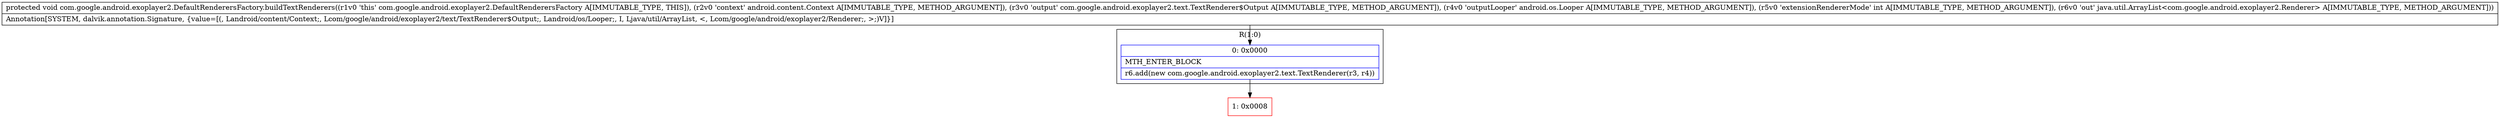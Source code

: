 digraph "CFG forcom.google.android.exoplayer2.DefaultRenderersFactory.buildTextRenderers(Landroid\/content\/Context;Lcom\/google\/android\/exoplayer2\/text\/TextRenderer$Output;Landroid\/os\/Looper;ILjava\/util\/ArrayList;)V" {
subgraph cluster_Region_1789400720 {
label = "R(1:0)";
node [shape=record,color=blue];
Node_0 [shape=record,label="{0\:\ 0x0000|MTH_ENTER_BLOCK\l|r6.add(new com.google.android.exoplayer2.text.TextRenderer(r3, r4))\l}"];
}
Node_1 [shape=record,color=red,label="{1\:\ 0x0008}"];
MethodNode[shape=record,label="{protected void com.google.android.exoplayer2.DefaultRenderersFactory.buildTextRenderers((r1v0 'this' com.google.android.exoplayer2.DefaultRenderersFactory A[IMMUTABLE_TYPE, THIS]), (r2v0 'context' android.content.Context A[IMMUTABLE_TYPE, METHOD_ARGUMENT]), (r3v0 'output' com.google.android.exoplayer2.text.TextRenderer$Output A[IMMUTABLE_TYPE, METHOD_ARGUMENT]), (r4v0 'outputLooper' android.os.Looper A[IMMUTABLE_TYPE, METHOD_ARGUMENT]), (r5v0 'extensionRendererMode' int A[IMMUTABLE_TYPE, METHOD_ARGUMENT]), (r6v0 'out' java.util.ArrayList\<com.google.android.exoplayer2.Renderer\> A[IMMUTABLE_TYPE, METHOD_ARGUMENT]))  | Annotation[SYSTEM, dalvik.annotation.Signature, \{value=[(, Landroid\/content\/Context;, Lcom\/google\/android\/exoplayer2\/text\/TextRenderer$Output;, Landroid\/os\/Looper;, I, Ljava\/util\/ArrayList, \<, Lcom\/google\/android\/exoplayer2\/Renderer;, \>;)V]\}]\l}"];
MethodNode -> Node_0;
Node_0 -> Node_1;
}

